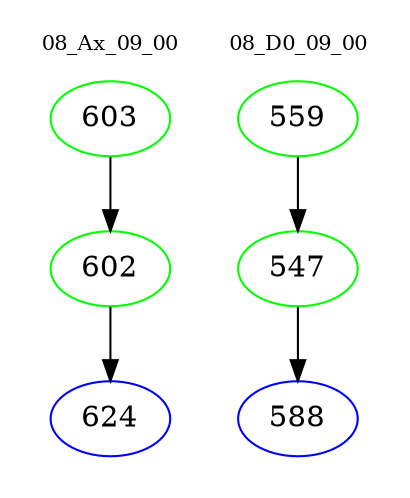 digraph{
subgraph cluster_0 {
color = white
label = "08_Ax_09_00";
fontsize=10;
T0_603 [label="603", color="green"]
T0_603 -> T0_602 [color="black"]
T0_602 [label="602", color="green"]
T0_602 -> T0_624 [color="black"]
T0_624 [label="624", color="blue"]
}
subgraph cluster_1 {
color = white
label = "08_D0_09_00";
fontsize=10;
T1_559 [label="559", color="green"]
T1_559 -> T1_547 [color="black"]
T1_547 [label="547", color="green"]
T1_547 -> T1_588 [color="black"]
T1_588 [label="588", color="blue"]
}
}
